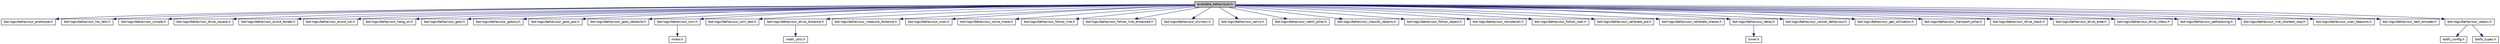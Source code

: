 digraph G
{
  edge [fontname="Helvetica",fontsize="10",labelfontname="Helvetica",labelfontsize="10"];
  node [fontname="Helvetica",fontsize="10",shape=record];
  Node1 [label="available_behaviours.h",height=0.2,width=0.4,color="black", fillcolor="grey75", style="filled" fontcolor="black"];
  Node1 -> Node2 [color="midnightblue",fontsize="10",style="solid",fontname="Helvetica"];
  Node2 [label="bot-logic/behaviour_prototype.h",height=0.2,width=0.4,color="black", fillcolor="white", style="filled",URL="$behaviour__prototype_8h.html",tooltip="Rohling fuer eigene Verhalten."];
  Node1 -> Node3 [color="midnightblue",fontsize="10",style="solid",fontname="Helvetica"];
  Node3 [label="bot-logic/behaviour_hw_test.h",height=0.2,width=0.4,color="black", fillcolor="white", style="filled",URL="$behaviour__hw__test_8h.html",tooltip="Testcode fuer die Bot-Hardware (ehemals TEST_AVAILABLE_ANALOG, _DIGITAL, _MOTOR)"];
  Node1 -> Node4 [color="midnightblue",fontsize="10",style="solid",fontname="Helvetica"];
  Node4 [label="bot-logic/behaviour_simple.h",height=0.2,width=0.4,color="black", fillcolor="white", style="filled",URL="$behaviour__simple_8h.html",tooltip="ganz einfache Beispielverhalten Diese Datei sollte der Einstiegspunkt fuer eigene Experimente sein..."];
  Node1 -> Node5 [color="midnightblue",fontsize="10",style="solid",fontname="Helvetica"];
  Node5 [label="bot-logic/behaviour_drive_square.h",height=0.2,width=0.4,color="black", fillcolor="white", style="filled",URL="$behaviour__drive__square_8h.html",tooltip="Bot faehrt im Quadrat."];
  Node1 -> Node6 [color="midnightblue",fontsize="10",style="solid",fontname="Helvetica"];
  Node6 [label="bot-logic/behaviour_avoid_border.h",height=0.2,width=0.4,color="black", fillcolor="white", style="filled",URL="$behaviour__avoid__border_8h.html",tooltip="Vermeide Abgruende."];
  Node1 -> Node7 [color="midnightblue",fontsize="10",style="solid",fontname="Helvetica"];
  Node7 [label="bot-logic/behaviour_avoid_col.h",height=0.2,width=0.4,color="black", fillcolor="white", style="filled",URL="$behaviour__avoid__col_8h.html",tooltip="Vermeide Kollisionen."];
  Node1 -> Node8 [color="midnightblue",fontsize="10",style="solid",fontname="Helvetica"];
  Node8 [label="bot-logic/behaviour_hang_on.h",height=0.2,width=0.4,color="black", fillcolor="white", style="filled",URL="$behaviour__hang__on_8h.html",tooltip="Haengenbleiben Notfallverhalten."];
  Node1 -> Node9 [color="midnightblue",fontsize="10",style="solid",fontname="Helvetica"];
  Node9 [label="bot-logic/behaviour_goto.h",height=0.2,width=0.4,color="black", fillcolor="white", style="filled",URL="$behaviour__goto_8h.html",tooltip="Bot faehrt einen Punkt an."];
  Node1 -> Node10 [color="midnightblue",fontsize="10",style="solid",fontname="Helvetica"];
  Node10 [label="bot-logic/behaviour_gotoxy.h",height=0.2,width=0.4,color="black", fillcolor="white", style="filled",URL="$behaviour__gotoxy_8h.html",tooltip="Bot faehrt eine Position an."];
  Node1 -> Node11 [color="midnightblue",fontsize="10",style="solid",fontname="Helvetica"];
  Node11 [label="bot-logic/behaviour_goto_pos.h",height=0.2,width=0.4,color="black", fillcolor="white", style="filled",URL="$behaviour__goto__pos_8h.html",tooltip="Anfahren einer Position."];
  Node1 -> Node12 [color="midnightblue",fontsize="10",style="solid",fontname="Helvetica"];
  Node12 [label="bot-logic/behaviour_goto_obstacle.h",height=0.2,width=0.4,color="black", fillcolor="white", style="filled",URL="$behaviour__goto__obstacle_8h.html",tooltip="Anfahren eines Hindernisses."];
  Node1 -> Node13 [color="midnightblue",fontsize="10",style="solid",fontname="Helvetica"];
  Node13 [label="bot-logic/behaviour_turn.h",height=0.2,width=0.4,color="black", fillcolor="white", style="filled",URL="$behaviour__turn_8h.html",tooltip="Drehe den Bot."];
  Node13 -> Node14 [color="midnightblue",fontsize="10",style="solid",fontname="Helvetica"];
  Node14 [label="motor.h",height=0.2,width=0.4,color="black", fillcolor="white", style="filled",URL="$motor_8h.html",tooltip="High-Level Routinen fuer die Motorsteuerung des c&#39;t-Bots."];
  Node1 -> Node15 [color="midnightblue",fontsize="10",style="solid",fontname="Helvetica"];
  Node15 [label="bot-logic/behaviour_turn_test.h",height=0.2,width=0.4,color="black", fillcolor="white", style="filled",URL="$behaviour__turn__test_8h.html",tooltip="Fuehrt mehrere Drehungen mit bot_turn() aus und misst die Fehler."];
  Node1 -> Node16 [color="midnightblue",fontsize="10",style="solid",fontname="Helvetica"];
  Node16 [label="bot-logic/behaviour_drive_distance.h",height=0.2,width=0.4,color="black", fillcolor="white", style="filled",URL="$behaviour__drive__distance_8h.html",tooltip="Bot faehrt ein Stueck."];
  Node16 -> Node17 [color="midnightblue",fontsize="10",style="solid",fontname="Helvetica"];
  Node17 [label="math_utils.h",height=0.2,width=0.4,color="black", fillcolor="white", style="filled",URL="$math__utils_8h.html",tooltip="Hilfsfunktionen fuer mathematische Dinge, architekturunabhaengig."];
  Node1 -> Node18 [color="midnightblue",fontsize="10",style="solid",fontname="Helvetica"];
  Node18 [label="bot-logic/behaviour_measure_distance.h",height=0.2,width=0.4,color="black", fillcolor="white", style="filled",URL="$behaviour__measure__distance_8h.html",tooltip="Ermittelt die aktuelle Entfernung eines Hindernisses mit den Distanzsensoren."];
  Node1 -> Node19 [color="midnightblue",fontsize="10",style="solid",fontname="Helvetica"];
  Node19 [label="bot-logic/behaviour_scan.h",height=0.2,width=0.4,color="black", fillcolor="white", style="filled",URL="$behaviour__scan_8h.html",tooltip="Scannt die Umgebung und traegt sie in die Karte ein."];
  Node1 -> Node20 [color="midnightblue",fontsize="10",style="solid",fontname="Helvetica"];
  Node20 [label="bot-logic/behaviour_solve_maze.h",height=0.2,width=0.4,color="black", fillcolor="white", style="filled",URL="$behaviour__solve__maze_8h.html",tooltip="Wandfolger durchs Labyrinth."];
  Node1 -> Node21 [color="midnightblue",fontsize="10",style="solid",fontname="Helvetica"];
  Node21 [label="bot-logic/behaviour_follow_line.h",height=0.2,width=0.4,color="black", fillcolor="white", style="filled",URL="$behaviour__follow__line_8h.html",tooltip="Linienverfolger."];
  Node1 -> Node22 [color="midnightblue",fontsize="10",style="solid",fontname="Helvetica"];
  Node22 [label="bot-logic/behaviour_follow_line_enhanced.h",height=0.2,width=0.4,color="black", fillcolor="white", style="filled",URL="$behaviour__follow__line__enhanced_8h.html",tooltip="erweiterter Linienverfolger, der auch mit Unterbrechungen und Hindernissen klarkommt"];
  Node1 -> Node23 [color="midnightblue",fontsize="10",style="solid",fontname="Helvetica"];
  Node23 [label="bot-logic/behaviour_olympic.h",height=0.2,width=0.4,color="black", fillcolor="white", style="filled",URL="$behaviour__olympic_8h.html",tooltip="Bot sucht Saeulen und faehrt dann Slalom."];
  Node1 -> Node24 [color="midnightblue",fontsize="10",style="solid",fontname="Helvetica"];
  Node24 [label="bot-logic/behaviour_servo.h",height=0.2,width=0.4,color="black", fillcolor="white", style="filled",URL="$behaviour__servo_8h.html",tooltip="kontrolliert die Servos"];
  Node1 -> Node25 [color="midnightblue",fontsize="10",style="solid",fontname="Helvetica"];
  Node25 [label="bot-logic/behaviour_catch_pillar.h",height=0.2,width=0.4,color="black", fillcolor="white", style="filled",URL="$behaviour__catch__pillar_8h.html",tooltip="Sucht nach einer Dose und faengt sie ein."];
  Node1 -> Node26 [color="midnightblue",fontsize="10",style="solid",fontname="Helvetica"];
  Node26 [label="bot-logic/behaviour_classify_objects.h",height=0.2,width=0.4,color="black", fillcolor="white", style="filled",URL="$behaviour__classify__objects_8h.html"];
  Node1 -> Node27 [color="midnightblue",fontsize="10",style="solid",fontname="Helvetica"];
  Node27 [label="bot-logic/behaviour_follow_object.h",height=0.2,width=0.4,color="black", fillcolor="white", style="filled",URL="$behaviour__follow__object_8h.html",tooltip="Verfolgung beweglicher Objekte."];
  Node1 -> Node28 [color="midnightblue",fontsize="10",style="solid",fontname="Helvetica"];
  Node28 [label="bot-logic/behaviour_remotecall.h",height=0.2,width=0.4,color="black", fillcolor="white", style="filled",URL="$behaviour__remotecall_8h.html",tooltip="Ruft auf ein Kommando hin andere Verhalten auf und bestaetigt dann ihre Ausfuehrung."];
  Node1 -> Node29 [color="midnightblue",fontsize="10",style="solid",fontname="Helvetica"];
  Node29 [label="bot-logic/behaviour_follow_wall.h",height=0.2,width=0.4,color="black", fillcolor="white", style="filled",URL="$behaviour__follow__wall_8h.html",tooltip="Wandfolger Explorer."];
  Node1 -> Node30 [color="midnightblue",fontsize="10",style="solid",fontname="Helvetica"];
  Node30 [label="bot-logic/behaviour_calibrate_pid.h",height=0.2,width=0.4,color="black", fillcolor="white", style="filled",URL="$behaviour__calibrate__pid_8h.html",tooltip="Kalibriert die Motorregelung des Bots."];
  Node1 -> Node31 [color="midnightblue",fontsize="10",style="solid",fontname="Helvetica"];
  Node31 [label="bot-logic/behaviour_calibrate_sharps.h",height=0.2,width=0.4,color="black", fillcolor="white", style="filled",URL="$behaviour__calibrate__sharps_8h.html",tooltip="Kalibriert die Distanzsensoren des Bots."];
  Node1 -> Node32 [color="midnightblue",fontsize="10",style="solid",fontname="Helvetica"];
  Node32 [label="bot-logic/behaviour_delay.h",height=0.2,width=0.4,color="black", fillcolor="white", style="filled",URL="$behaviour__delay_8h.html",tooltip="Delay-Routinen als Verhalten."];
  Node32 -> Node33 [color="midnightblue",fontsize="10",style="solid",fontname="Helvetica"];
  Node33 [label="timer.h",height=0.2,width=0.4,color="black", fillcolor="white", style="filled",URL="$timer_8h.html",tooltip="Timer und Zaehler."];
  Node1 -> Node34 [color="midnightblue",fontsize="10",style="solid",fontname="Helvetica"];
  Node34 [label="bot-logic/behaviour_cancel_behaviour.h",height=0.2,width=0.4,color="black", fillcolor="white", style="filled",URL="$behaviour__cancel__behaviour_8h.html",tooltip="Deaktiviert ein anderes Verhalten in Abhaengigkeit einer Check-Funktion."];
  Node1 -> Node35 [color="midnightblue",fontsize="10",style="solid",fontname="Helvetica"];
  Node35 [label="bot-logic/behaviour_get_utilization.h",height=0.2,width=0.4,color="black", fillcolor="white", style="filled",URL="$behaviour__get__utilization_8h.html",tooltip="Misst die CPU-Auslastung eines anderen Verhaltens."];
  Node1 -> Node36 [color="midnightblue",fontsize="10",style="solid",fontname="Helvetica"];
  Node36 [label="bot-logic/behaviour_transport_pillar.h",height=0.2,width=0.4,color="black", fillcolor="white", style="filled",URL="$behaviour__transport__pillar_8h.html",tooltip="Bot startet von einem Farb-Startpad und entdeckt die Welt, bis er auf ein anderes Farbpad stoesst..."];
  Node1 -> Node37 [color="midnightblue",fontsize="10",style="solid",fontname="Helvetica"];
  Node37 [label="bot-logic/behaviour_drive_stack.h",height=0.2,width=0.4,color="black", fillcolor="white", style="filled",URL="$behaviour__drive__stack_8h.html",tooltip="Anfahren aller auf dem Stack befindlichen Punkte."];
  Node1 -> Node38 [color="midnightblue",fontsize="10",style="solid",fontname="Helvetica"];
  Node38 [label="bot-logic/behaviour_drive_area.h",height=0.2,width=0.4,color="black", fillcolor="white", style="filled",URL="$behaviour__drive__area_8h.html",tooltip="Flaechendeckendes Fahren als Verhalten (Staubsauger)"];
  Node1 -> Node39 [color="midnightblue",fontsize="10",style="solid",fontname="Helvetica"];
  Node39 [label="bot-logic/behaviour_drive_chess.h",height=0.2,width=0.4,color="black", fillcolor="white", style="filled",URL="$behaviour__drive__chess_8h.html",tooltip="Der Bot spielt Schach."];
  Node1 -> Node40 [color="midnightblue",fontsize="10",style="solid",fontname="Helvetica"];
  Node40 [label="bot-logic/behaviour_pathplaning.h",height=0.2,width=0.4,color="black", fillcolor="white", style="filled",URL="$behaviour__pathplaning_8h.html",tooltip="Wave-Pfadplanungsverhalten."];
  Node1 -> Node41 [color="midnightblue",fontsize="10",style="solid",fontname="Helvetica"];
  Node41 [label="bot-logic/behaviour_line_shortest_way.h",height=0.2,width=0.4,color="black", fillcolor="white", style="filled",URL="$behaviour__line__shortest__way_8h.html",tooltip="Linienverfolger, der an Kreuzungen eine bestimmte Vorzugsrichtung einschlaegt (links) und diesen Weg ..."];
  Node1 -> Node42 [color="midnightblue",fontsize="10",style="solid",fontname="Helvetica"];
  Node42 [label="bot-logic/behaviour_scan_beacons.h",height=0.2,width=0.4,color="black", fillcolor="white", style="filled",URL="$behaviour__scan__beacons_8h.html",tooltip="Verhalten, das Landmarken im Umkreis des Bots sucht und die Bot-Position aktualisiert, falls drei oder mehr Landmarken gefunden wurden."];
  Node1 -> Node43 [color="midnightblue",fontsize="10",style="solid",fontname="Helvetica"];
  Node43 [label="bot-logic/behaviour_test_encoder.h",height=0.2,width=0.4,color="black", fillcolor="white", style="filled",URL="$behaviour__test__encoder_8h.html",tooltip="Verhalten, das die Genauigkeit der Encoder-Auswertung testet. Nur zu Debugging-Zwecken."];
  Node1 -> Node44 [color="midnightblue",fontsize="10",style="solid",fontname="Helvetica"];
  Node44 [label="bot-logic/behaviour_ubasic.h",height=0.2,width=0.4,color="black", fillcolor="white", style="filled",URL="$behaviour__ubasic_8h.html",tooltip="Basic-Interpreter als Verhalten."];
  Node44 -> Node45 [color="midnightblue",fontsize="10",style="solid",fontname="Helvetica"];
  Node45 [label="botfs_config.h",height=0.2,width=0.4,color="black", fillcolor="white", style="filled",URL="$botfs__config_8h.html",tooltip="Konfig-Optionen fuer Dateisystem BotFS."];
  Node44 -> Node46 [color="midnightblue",fontsize="10",style="solid",fontname="Helvetica"];
  Node46 [label="botfs_types.h",height=0.2,width=0.4,color="black", fillcolor="white", style="filled",URL="$botfs__types_8h.html",tooltip="Datentypen fuer Dateisystem BotFS."];
}
